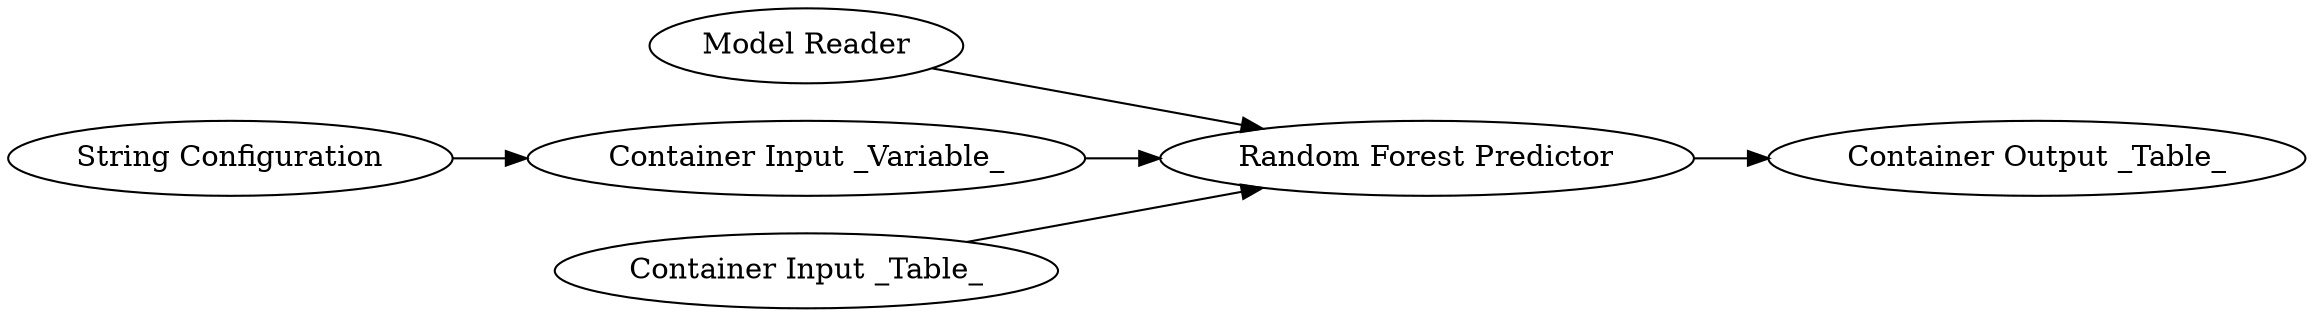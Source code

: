 digraph {
	16 -> 10
	14 -> 15
	15 -> 10
	10 -> 11
	18 -> 10
	16 [label="Model Reader"]
	11 [label="Container Output _Table_"]
	18 [label="Container Input _Table_"]
	15 [label="Container Input _Variable_"]
	14 [label="String Configuration"]
	10 [label="Random Forest Predictor"]
	rankdir=LR
}
